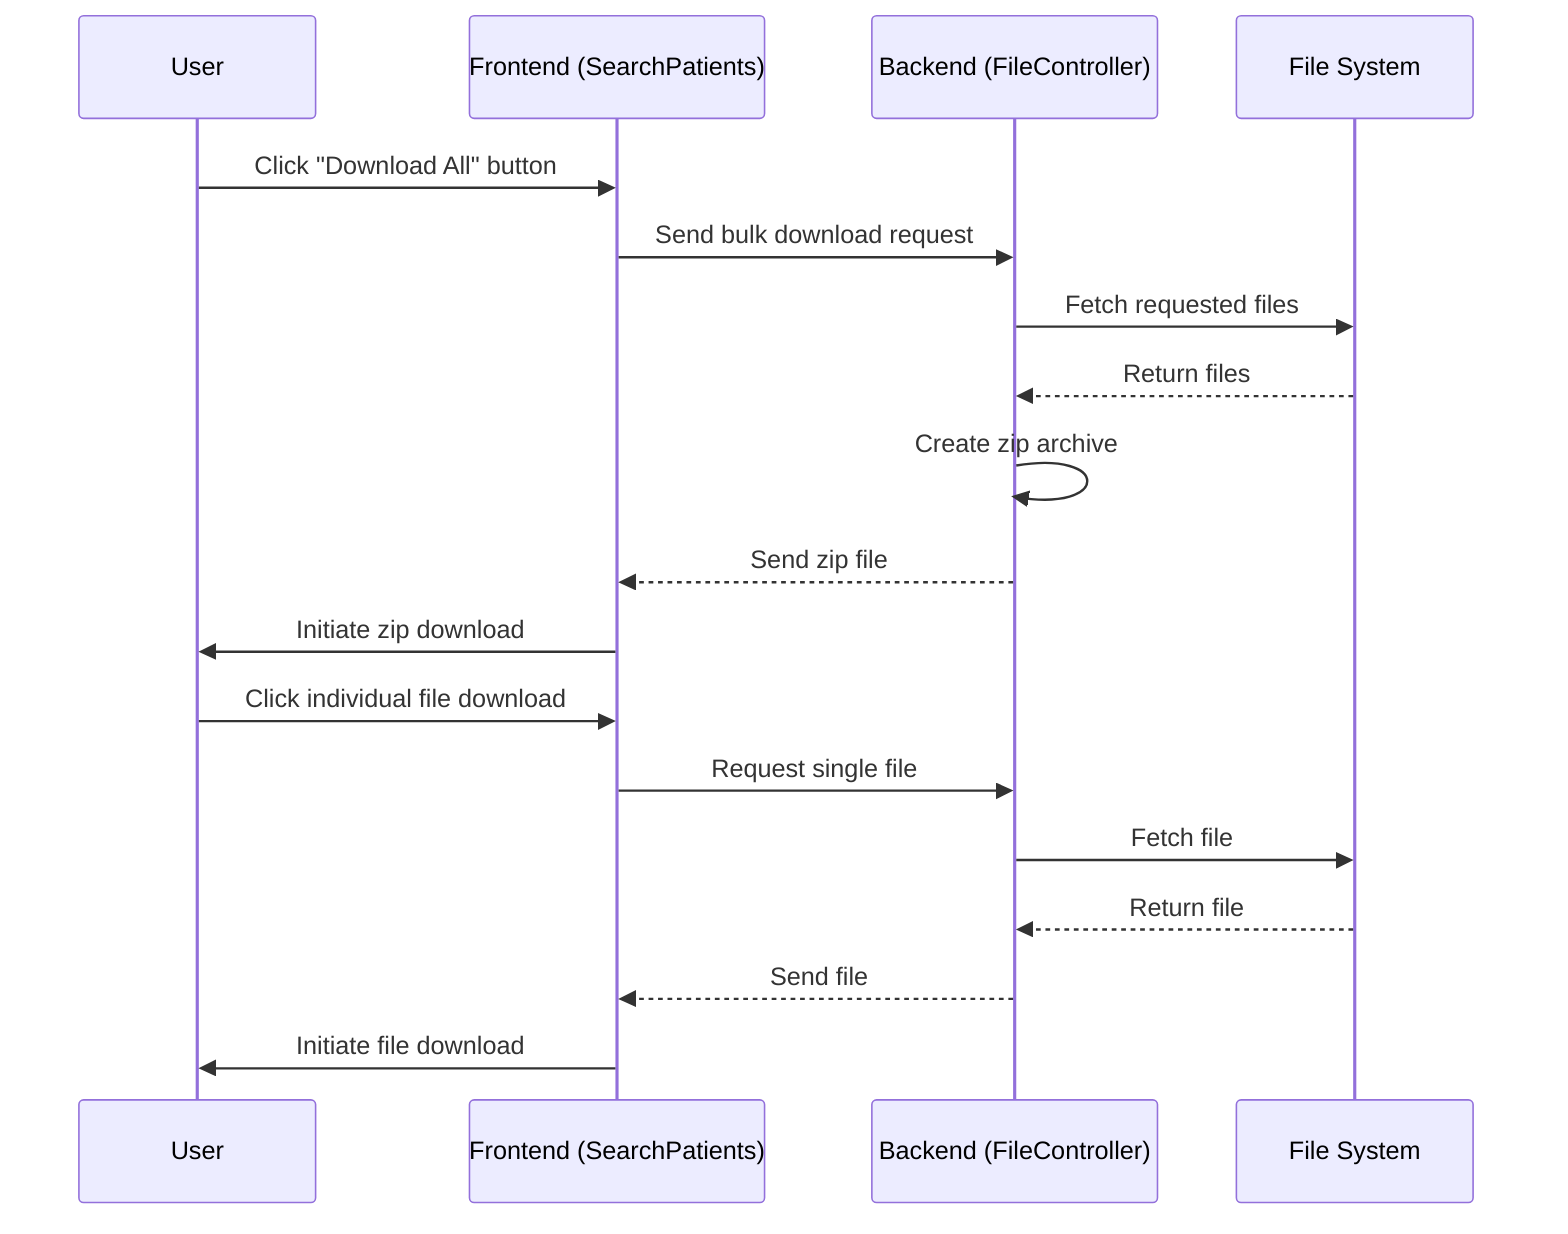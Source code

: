 sequenceDiagram
    participant U as User
    participant F as Frontend (SearchPatients)
    participant B as Backend (FileController)
    participant FS as File System

    U->>F: Click "Download All" button
    F->>B: Send bulk download request
    B->>FS: Fetch requested files
    FS-->>B: Return files
    B->>B: Create zip archive
    B-->>F: Send zip file
    F->>U: Initiate zip download

    U->>F: Click individual file download
    F->>B: Request single file
    B->>FS: Fetch file
    FS-->>B: Return file
    B-->>F: Send file
    F->>U: Initiate file download